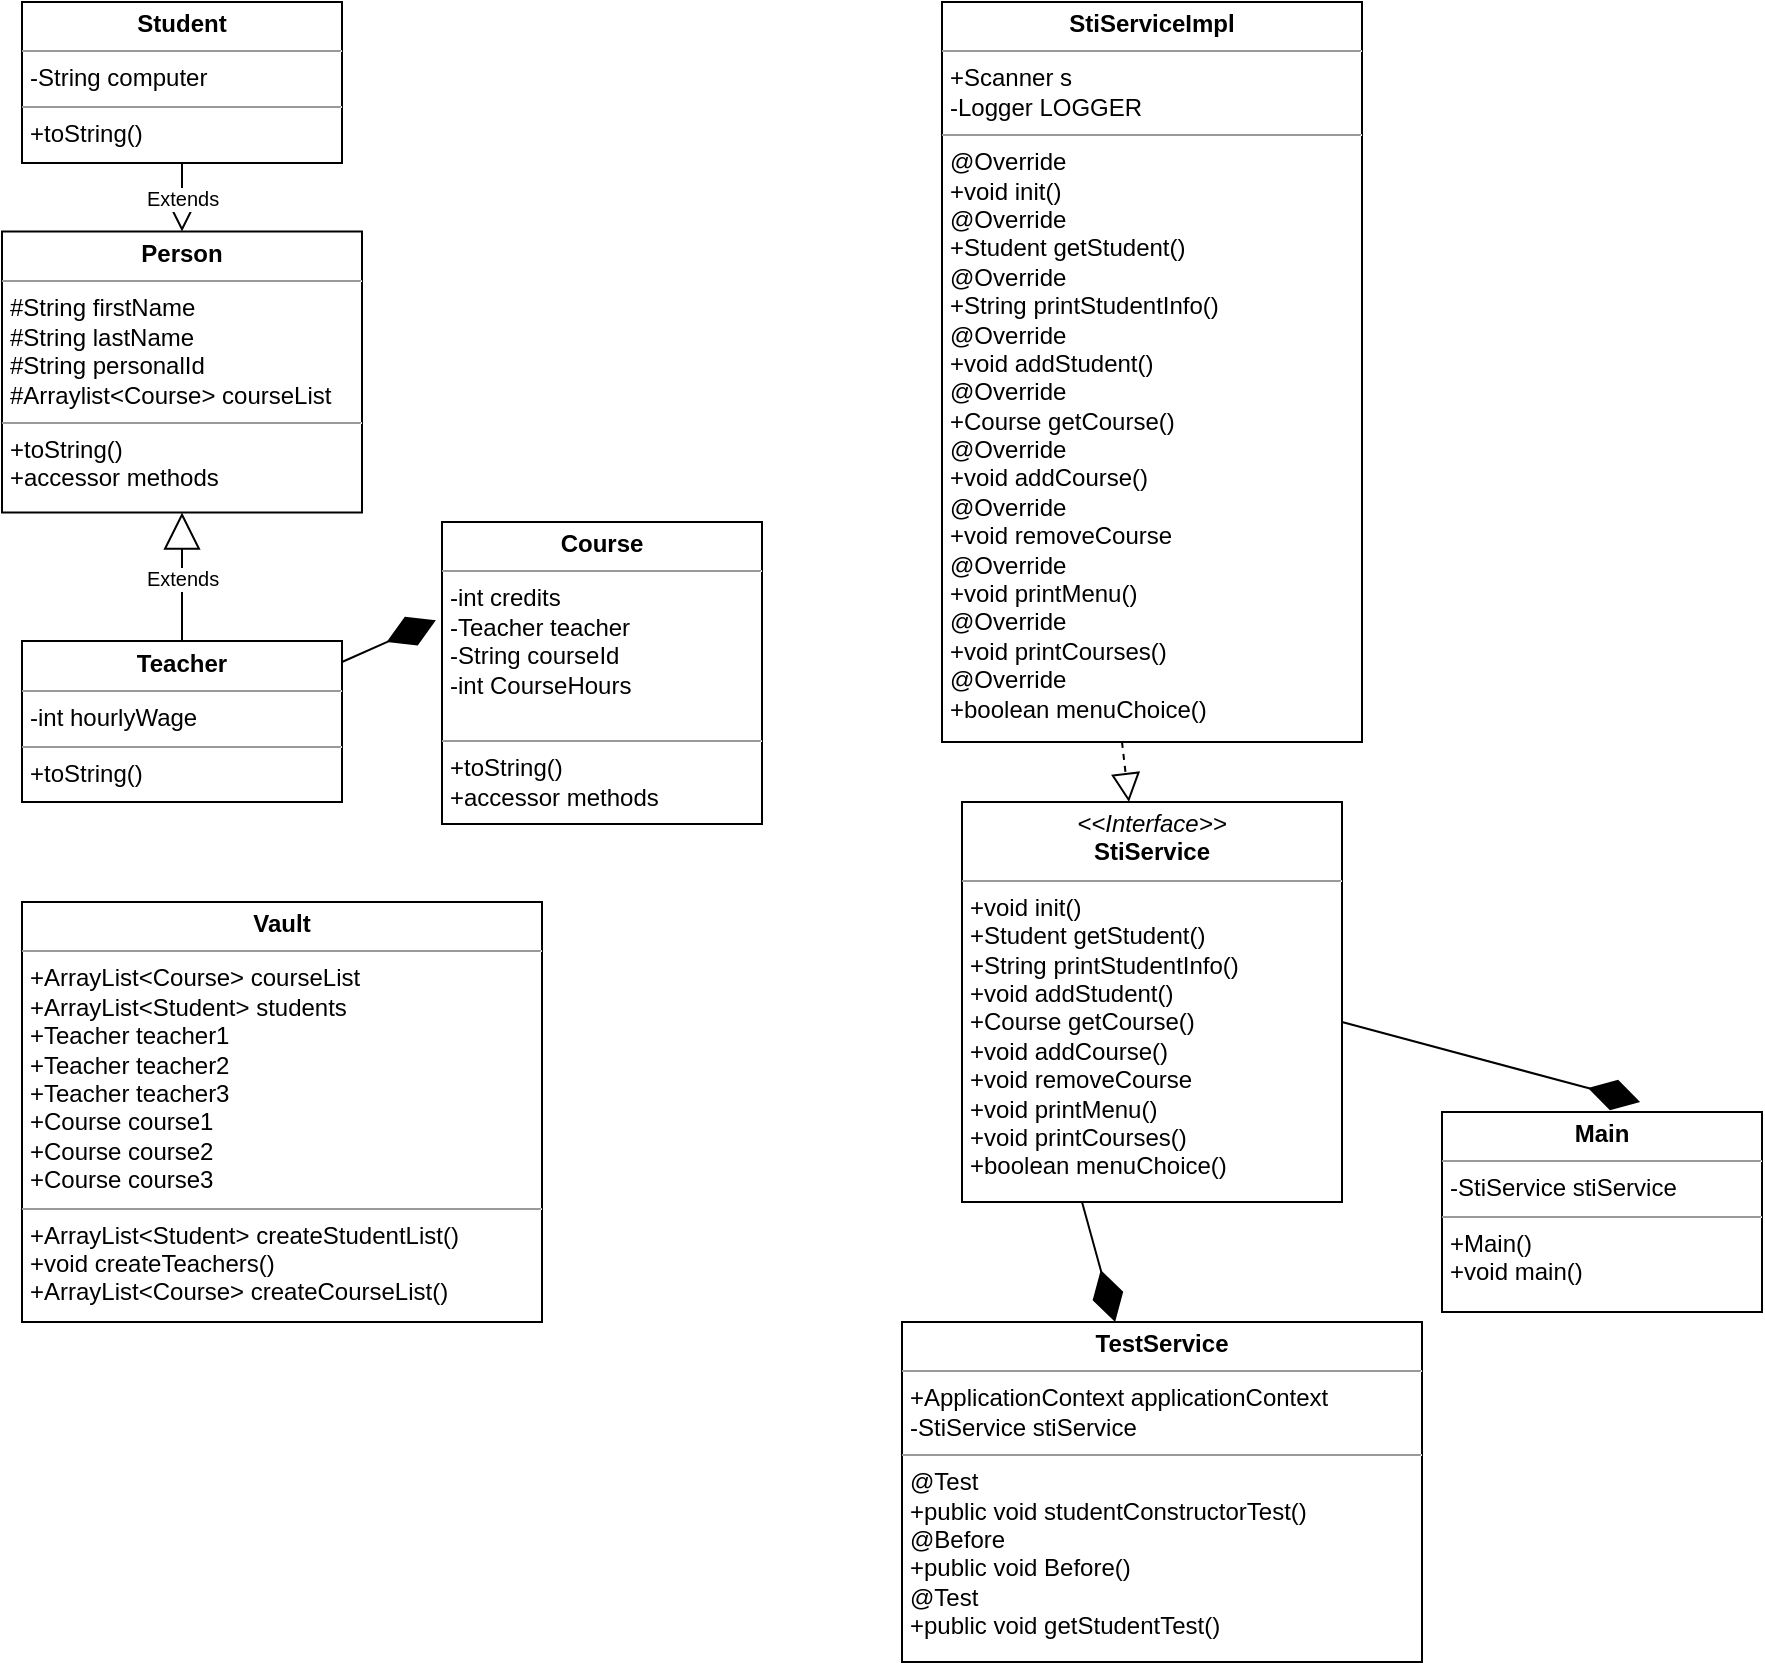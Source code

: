 <mxfile version="16.5.1" type="device"><diagram id="a-jH79ttcczsbooD_tNN" name="Page-1"><mxGraphModel dx="1422" dy="794" grid="1" gridSize="10" guides="1" tooltips="1" connect="1" arrows="1" fold="1" page="1" pageScale="1" pageWidth="827" pageHeight="1169" math="0" shadow="0"><root><mxCell id="0"/><mxCell id="1" parent="0"/><mxCell id="nb9FYfYpr0UTGoHQbDxt-6" value="&lt;p style=&quot;margin: 0px ; margin-top: 4px ; text-align: center&quot;&gt;&lt;b&gt;Course&lt;/b&gt;&lt;/p&gt;&lt;hr size=&quot;1&quot;&gt;&lt;p style=&quot;margin: 0px ; margin-left: 4px&quot;&gt;-int credits&lt;/p&gt;&lt;p style=&quot;margin: 0px ; margin-left: 4px&quot;&gt;-Teacher teacher&lt;/p&gt;&lt;p style=&quot;margin: 0px ; margin-left: 4px&quot;&gt;-String courseId&lt;/p&gt;&lt;p style=&quot;margin: 0px ; margin-left: 4px&quot;&gt;-int CourseHours&lt;/p&gt;&lt;p style=&quot;margin: 0px ; margin-left: 4px&quot;&gt;&lt;br&gt;&lt;/p&gt;&lt;hr size=&quot;1&quot;&gt;&lt;p style=&quot;margin: 0px ; margin-left: 4px&quot;&gt;+toString()&lt;/p&gt;&lt;p style=&quot;margin: 0px ; margin-left: 4px&quot;&gt;+accessor methods&lt;/p&gt;" style="verticalAlign=top;align=left;overflow=fill;fontSize=12;fontFamily=Helvetica;html=1;" vertex="1" parent="1"><mxGeometry x="260" y="290" width="160" height="151" as="geometry"/></mxCell><mxCell id="nb9FYfYpr0UTGoHQbDxt-7" value="&lt;p style=&quot;margin: 0px ; margin-top: 4px ; text-align: center&quot;&gt;&lt;b&gt;Person&lt;/b&gt;&lt;/p&gt;&lt;hr size=&quot;1&quot;&gt;&lt;p style=&quot;margin: 0px ; margin-left: 4px&quot;&gt;#String firstName&lt;/p&gt;&lt;p style=&quot;margin: 0px ; margin-left: 4px&quot;&gt;#String lastName&lt;/p&gt;&lt;p style=&quot;margin: 0px ; margin-left: 4px&quot;&gt;#String personalId&lt;/p&gt;&lt;p style=&quot;margin: 0px ; margin-left: 4px&quot;&gt;#Arraylist&amp;lt;Course&amp;gt; courseList&lt;/p&gt;&lt;hr size=&quot;1&quot;&gt;&lt;p style=&quot;margin: 0px ; margin-left: 4px&quot;&gt;+toString()&lt;/p&gt;&lt;p style=&quot;margin: 0px ; margin-left: 4px&quot;&gt;+accessor methods&lt;br&gt;&lt;/p&gt;" style="verticalAlign=top;align=left;overflow=fill;fontSize=12;fontFamily=Helvetica;html=1;" vertex="1" parent="1"><mxGeometry x="40" y="144.75" width="180" height="140.5" as="geometry"/></mxCell><mxCell id="nb9FYfYpr0UTGoHQbDxt-8" value="&lt;p style=&quot;margin: 0px ; margin-top: 4px ; text-align: center&quot;&gt;&lt;b&gt;Student&lt;/b&gt;&lt;/p&gt;&lt;hr size=&quot;1&quot;&gt;&lt;p style=&quot;margin: 0px ; margin-left: 4px&quot;&gt;-String computer&lt;/p&gt;&lt;hr size=&quot;1&quot;&gt;&lt;p style=&quot;margin: 0px ; margin-left: 4px&quot;&gt;+toString()&lt;/p&gt;" style="verticalAlign=top;align=left;overflow=fill;fontSize=12;fontFamily=Helvetica;html=1;" vertex="1" parent="1"><mxGeometry x="50" y="30" width="160" height="80.5" as="geometry"/></mxCell><mxCell id="nb9FYfYpr0UTGoHQbDxt-9" value="&lt;p style=&quot;margin: 0px ; margin-top: 4px ; text-align: center&quot;&gt;&lt;b&gt;Teacher&lt;/b&gt;&lt;/p&gt;&lt;hr size=&quot;1&quot;&gt;&lt;p style=&quot;margin: 0px ; margin-left: 4px&quot;&gt;-int hourlyWage&lt;/p&gt;&lt;hr size=&quot;1&quot;&gt;&lt;p style=&quot;margin: 0px ; margin-left: 4px&quot;&gt;+toString()&lt;/p&gt;" style="verticalAlign=top;align=left;overflow=fill;fontSize=12;fontFamily=Helvetica;html=1;" vertex="1" parent="1"><mxGeometry x="50" y="349.5" width="160" height="80.5" as="geometry"/></mxCell><mxCell id="nb9FYfYpr0UTGoHQbDxt-10" value="&lt;p style=&quot;margin: 0px ; margin-top: 4px ; text-align: center&quot;&gt;&lt;b&gt;Vault&lt;/b&gt;&lt;/p&gt;&lt;hr size=&quot;1&quot;&gt;&lt;p style=&quot;margin: 0px ; margin-left: 4px&quot;&gt;+ArrayList&amp;lt;Course&amp;gt; courseList&lt;br&gt;&lt;/p&gt;&lt;p style=&quot;margin: 0px ; margin-left: 4px&quot;&gt;+ArrayList&amp;lt;Student&amp;gt; students&lt;br&gt;&lt;/p&gt;&lt;p style=&quot;margin: 0px ; margin-left: 4px&quot;&gt;+Teacher teacher1&lt;br&gt;&lt;/p&gt;&lt;p style=&quot;margin: 0px ; margin-left: 4px&quot;&gt;+Teacher teacher2&lt;br&gt;&lt;/p&gt;&lt;p style=&quot;margin: 0px ; margin-left: 4px&quot;&gt;+Teacher teacher3&lt;br&gt;&lt;/p&gt;&lt;p style=&quot;margin: 0px ; margin-left: 4px&quot;&gt;+Course course1&lt;br&gt;&lt;/p&gt;&lt;p style=&quot;margin: 0px ; margin-left: 4px&quot;&gt;+Course course2&lt;br&gt;&lt;/p&gt;&lt;p style=&quot;margin: 0px ; margin-left: 4px&quot;&gt;+Course course3&lt;/p&gt;&lt;hr size=&quot;1&quot;&gt;&lt;p style=&quot;margin: 0px ; margin-left: 4px&quot;&gt;+ArrayList&amp;lt;Student&amp;gt; createStudentList()&lt;/p&gt;&lt;p style=&quot;margin: 0px ; margin-left: 4px&quot;&gt;+void createTeachers()&lt;br&gt;&lt;/p&gt;&lt;p style=&quot;margin: 0px ; margin-left: 4px&quot;&gt;+ArrayList&amp;lt;Course&amp;gt; createCourseList()&lt;br&gt;&lt;/p&gt;" style="verticalAlign=top;align=left;overflow=fill;fontSize=12;fontFamily=Helvetica;html=1;" vertex="1" parent="1"><mxGeometry x="50" y="480" width="260" height="210" as="geometry"/></mxCell><mxCell id="nb9FYfYpr0UTGoHQbDxt-11" value="&lt;p style=&quot;margin: 0px ; margin-top: 4px ; text-align: center&quot;&gt;&lt;i&gt;&amp;lt;&amp;lt;Interface&amp;gt;&amp;gt;&lt;/i&gt;&lt;br&gt;&lt;b&gt;StiService&lt;/b&gt;&lt;/p&gt;&lt;hr size=&quot;1&quot;&gt;&lt;p style=&quot;margin: 0px ; margin-left: 4px&quot;&gt;+void init()&lt;/p&gt;&lt;p style=&quot;margin: 0px ; margin-left: 4px&quot;&gt;+Student getStudent()&lt;br&gt;&lt;/p&gt;&lt;p style=&quot;margin: 0px ; margin-left: 4px&quot;&gt;+String printStudentInfo()&lt;/p&gt;&lt;p style=&quot;margin: 0px ; margin-left: 4px&quot;&gt;+void addStudent()&lt;/p&gt;&lt;p style=&quot;margin: 0px ; margin-left: 4px&quot;&gt;+Course getCourse()&lt;/p&gt;&lt;p style=&quot;margin: 0px ; margin-left: 4px&quot;&gt;+void addCourse()&lt;/p&gt;&lt;p style=&quot;margin: 0px ; margin-left: 4px&quot;&gt;+void removeCourse&lt;/p&gt;&lt;p style=&quot;margin: 0px ; margin-left: 4px&quot;&gt;+void printMenu()&lt;/p&gt;&lt;p style=&quot;margin: 0px ; margin-left: 4px&quot;&gt;+void printCourses()&lt;/p&gt;&lt;p style=&quot;margin: 0px ; margin-left: 4px&quot;&gt;+boolean menuChoice()&lt;/p&gt;&lt;p style=&quot;margin: 0px ; margin-left: 4px&quot;&gt;&lt;br&gt;&lt;/p&gt;" style="verticalAlign=top;align=left;overflow=fill;fontSize=12;fontFamily=Helvetica;html=1;" vertex="1" parent="1"><mxGeometry x="520" y="430" width="190" height="200" as="geometry"/></mxCell><mxCell id="nb9FYfYpr0UTGoHQbDxt-12" value="&lt;p style=&quot;margin: 0px ; margin-top: 4px ; text-align: center&quot;&gt;&lt;b&gt;Main&lt;/b&gt;&lt;/p&gt;&lt;hr size=&quot;1&quot;&gt;&lt;p style=&quot;margin: 0px ; margin-left: 4px&quot;&gt;-StiService stiService&lt;/p&gt;&lt;hr size=&quot;1&quot;&gt;&lt;p style=&quot;margin: 0px ; margin-left: 4px&quot;&gt;+Main()&lt;/p&gt;&lt;p style=&quot;margin: 0px ; margin-left: 4px&quot;&gt;+void main()&lt;/p&gt;" style="verticalAlign=top;align=left;overflow=fill;fontSize=12;fontFamily=Helvetica;html=1;" vertex="1" parent="1"><mxGeometry x="760" y="585" width="160" height="100" as="geometry"/></mxCell><mxCell id="nb9FYfYpr0UTGoHQbDxt-13" value="&lt;p style=&quot;margin: 0px ; margin-top: 4px ; text-align: center&quot;&gt;&lt;b&gt;StiServiceImpl&lt;/b&gt;&lt;/p&gt;&lt;hr size=&quot;1&quot;&gt;&lt;p style=&quot;margin: 0px ; margin-left: 4px&quot;&gt;+Scanner s&lt;/p&gt;&lt;p style=&quot;margin: 0px ; margin-left: 4px&quot;&gt;-Logger LOGGER&lt;/p&gt;&lt;hr size=&quot;1&quot;&gt;&lt;p style=&quot;margin: 0px 0px 0px 4px&quot;&gt;@Override&lt;/p&gt;&lt;p style=&quot;margin: 0px 0px 0px 4px&quot;&gt;+void init()&lt;/p&gt;&lt;p style=&quot;margin: 0px 0px 0px 4px&quot;&gt;@Override&lt;br&gt;&lt;/p&gt;&lt;p style=&quot;margin: 0px 0px 0px 4px&quot;&gt;+Student getStudent()&lt;br&gt;&lt;/p&gt;&lt;p style=&quot;margin: 0px 0px 0px 4px&quot;&gt;@Override&lt;br&gt;&lt;/p&gt;&lt;p style=&quot;margin: 0px 0px 0px 4px&quot;&gt;+String printStudentInfo()&lt;/p&gt;&lt;p style=&quot;margin: 0px 0px 0px 4px&quot;&gt;@Override&lt;br&gt;&lt;/p&gt;&lt;p style=&quot;margin: 0px 0px 0px 4px&quot;&gt;+void addStudent()&lt;/p&gt;&lt;p style=&quot;margin: 0px 0px 0px 4px&quot;&gt;@Override&lt;br&gt;&lt;/p&gt;&lt;p style=&quot;margin: 0px 0px 0px 4px&quot;&gt;+Course getCourse()&lt;/p&gt;&lt;p style=&quot;margin: 0px 0px 0px 4px&quot;&gt;@Override&lt;br&gt;&lt;/p&gt;&lt;p style=&quot;margin: 0px 0px 0px 4px&quot;&gt;+void addCourse()&lt;/p&gt;&lt;p style=&quot;margin: 0px 0px 0px 4px&quot;&gt;@Override&lt;br&gt;&lt;/p&gt;&lt;p style=&quot;margin: 0px 0px 0px 4px&quot;&gt;+void removeCourse&lt;/p&gt;&lt;p style=&quot;margin: 0px 0px 0px 4px&quot;&gt;@Override&lt;br&gt;&lt;/p&gt;&lt;p style=&quot;margin: 0px 0px 0px 4px&quot;&gt;+void printMenu()&lt;/p&gt;&lt;p style=&quot;margin: 0px 0px 0px 4px&quot;&gt;@Override&lt;br&gt;&lt;/p&gt;&lt;p style=&quot;margin: 0px 0px 0px 4px&quot;&gt;+void printCourses()&lt;/p&gt;&lt;p style=&quot;margin: 0px 0px 0px 4px&quot;&gt;@Override&lt;br&gt;&lt;/p&gt;&lt;p style=&quot;margin: 0px 0px 0px 4px&quot;&gt;+boolean menuChoice()&lt;/p&gt;" style="verticalAlign=top;align=left;overflow=fill;fontSize=12;fontFamily=Helvetica;html=1;" vertex="1" parent="1"><mxGeometry x="510" y="30" width="210" height="370" as="geometry"/></mxCell><mxCell id="nb9FYfYpr0UTGoHQbDxt-14" value="&lt;p style=&quot;margin: 0px ; margin-top: 4px ; text-align: center&quot;&gt;&lt;b&gt;TestService&lt;/b&gt;&lt;/p&gt;&lt;hr size=&quot;1&quot;&gt;&lt;p style=&quot;margin: 0px ; margin-left: 4px&quot;&gt;+ApplicationContext applicationContext&lt;br&gt;&lt;/p&gt;&lt;p style=&quot;margin: 0px ; margin-left: 4px&quot;&gt;-StiService stiService&lt;/p&gt;&lt;hr size=&quot;1&quot;&gt;&lt;p style=&quot;margin: 0px ; margin-left: 4px&quot;&gt;@Test&lt;/p&gt;&lt;p style=&quot;margin: 0px ; margin-left: 4px&quot;&gt;+public void studentConstructorTest()&lt;/p&gt;&lt;p style=&quot;margin: 0px ; margin-left: 4px&quot;&gt;@Before&lt;/p&gt;&lt;p style=&quot;margin: 0px ; margin-left: 4px&quot;&gt;+public void Before()&lt;/p&gt;&lt;p style=&quot;margin: 0px ; margin-left: 4px&quot;&gt;@Test&lt;/p&gt;&lt;p style=&quot;margin: 0px ; margin-left: 4px&quot;&gt;+public void getStudentTest()&lt;/p&gt;&lt;p style=&quot;margin: 0px ; margin-left: 4px&quot;&gt;&lt;br&gt;&lt;/p&gt;" style="verticalAlign=top;align=left;overflow=fill;fontSize=12;fontFamily=Helvetica;html=1;" vertex="1" parent="1"><mxGeometry x="490" y="690" width="260" height="170" as="geometry"/></mxCell><mxCell id="nb9FYfYpr0UTGoHQbDxt-15" value="Extends" style="endArrow=block;endSize=16;endFill=0;html=1;rounded=0;fontSize=10;" edge="1" parent="1" target="nb9FYfYpr0UTGoHQbDxt-7"><mxGeometry width="160" relative="1" as="geometry"><mxPoint x="130" y="110.5" as="sourcePoint"/><mxPoint x="290" y="110.5" as="targetPoint"/><Array as="points"/></mxGeometry></mxCell><mxCell id="nb9FYfYpr0UTGoHQbDxt-16" value="Extends" style="endArrow=block;endSize=16;endFill=0;html=1;rounded=0;fontSize=10;" edge="1" parent="1" target="nb9FYfYpr0UTGoHQbDxt-7"><mxGeometry width="160" relative="1" as="geometry"><mxPoint x="130" y="349.5" as="sourcePoint"/><mxPoint x="290" y="349.5" as="targetPoint"/><Array as="points"/></mxGeometry></mxCell><mxCell id="nb9FYfYpr0UTGoHQbDxt-18" value="" style="endArrow=diamondThin;endFill=1;endSize=24;html=1;rounded=0;fontSize=10;entryX=-0.019;entryY=0.325;entryDx=0;entryDy=0;entryPerimeter=0;" edge="1" parent="1" target="nb9FYfYpr0UTGoHQbDxt-6"><mxGeometry width="160" relative="1" as="geometry"><mxPoint x="210" y="360" as="sourcePoint"/><mxPoint x="370" y="360" as="targetPoint"/><Array as="points"/></mxGeometry></mxCell><mxCell id="nb9FYfYpr0UTGoHQbDxt-20" value="" style="endArrow=block;dashed=1;endFill=0;endSize=12;html=1;rounded=0;fontSize=10;" edge="1" parent="1" target="nb9FYfYpr0UTGoHQbDxt-11"><mxGeometry width="160" relative="1" as="geometry"><mxPoint x="600" y="400" as="sourcePoint"/><mxPoint x="760" y="400" as="targetPoint"/></mxGeometry></mxCell><mxCell id="nb9FYfYpr0UTGoHQbDxt-21" value="" style="endArrow=diamondThin;endFill=1;endSize=24;html=1;rounded=0;fontSize=10;entryX=0.619;entryY=-0.05;entryDx=0;entryDy=0;entryPerimeter=0;" edge="1" parent="1" target="nb9FYfYpr0UTGoHQbDxt-12"><mxGeometry width="160" relative="1" as="geometry"><mxPoint x="710" y="540" as="sourcePoint"/><mxPoint x="870" y="540" as="targetPoint"/></mxGeometry></mxCell><mxCell id="nb9FYfYpr0UTGoHQbDxt-22" value="" style="endArrow=diamondThin;endFill=1;endSize=24;html=1;rounded=0;fontSize=10;" edge="1" parent="1" target="nb9FYfYpr0UTGoHQbDxt-14"><mxGeometry width="160" relative="1" as="geometry"><mxPoint x="580" y="630" as="sourcePoint"/><mxPoint x="740" y="630" as="targetPoint"/></mxGeometry></mxCell></root></mxGraphModel></diagram></mxfile>
